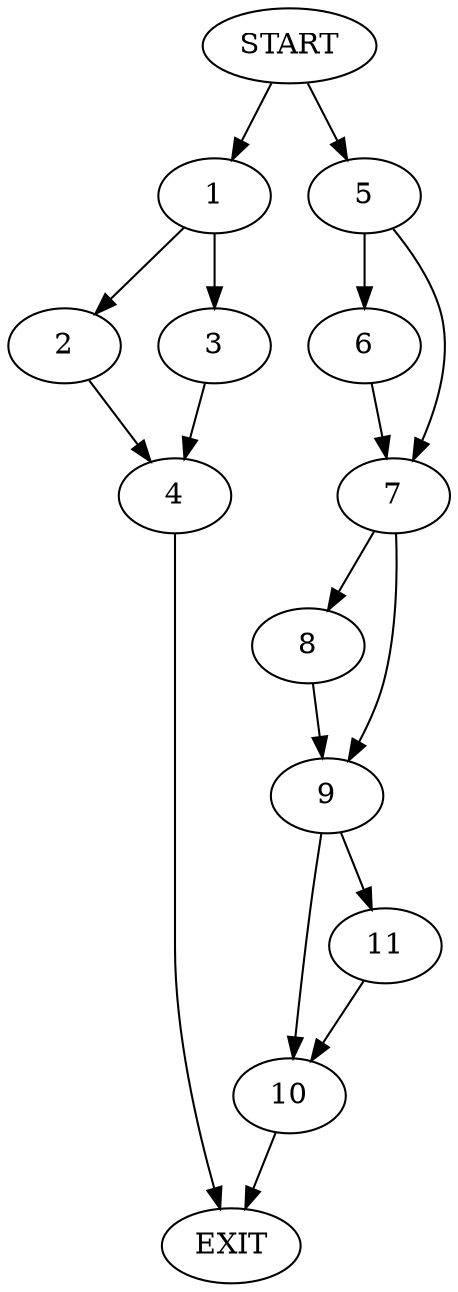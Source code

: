 digraph {
0 [label="START"]
12 [label="EXIT"]
0 -> 1
1 -> 2
1 -> 3
2 -> 4
3 -> 4
4 -> 12
0 -> 5
5 -> 6
5 -> 7
6 -> 7
7 -> 8
7 -> 9
9 -> 10
9 -> 11
8 -> 9
10 -> 12
11 -> 10
}
